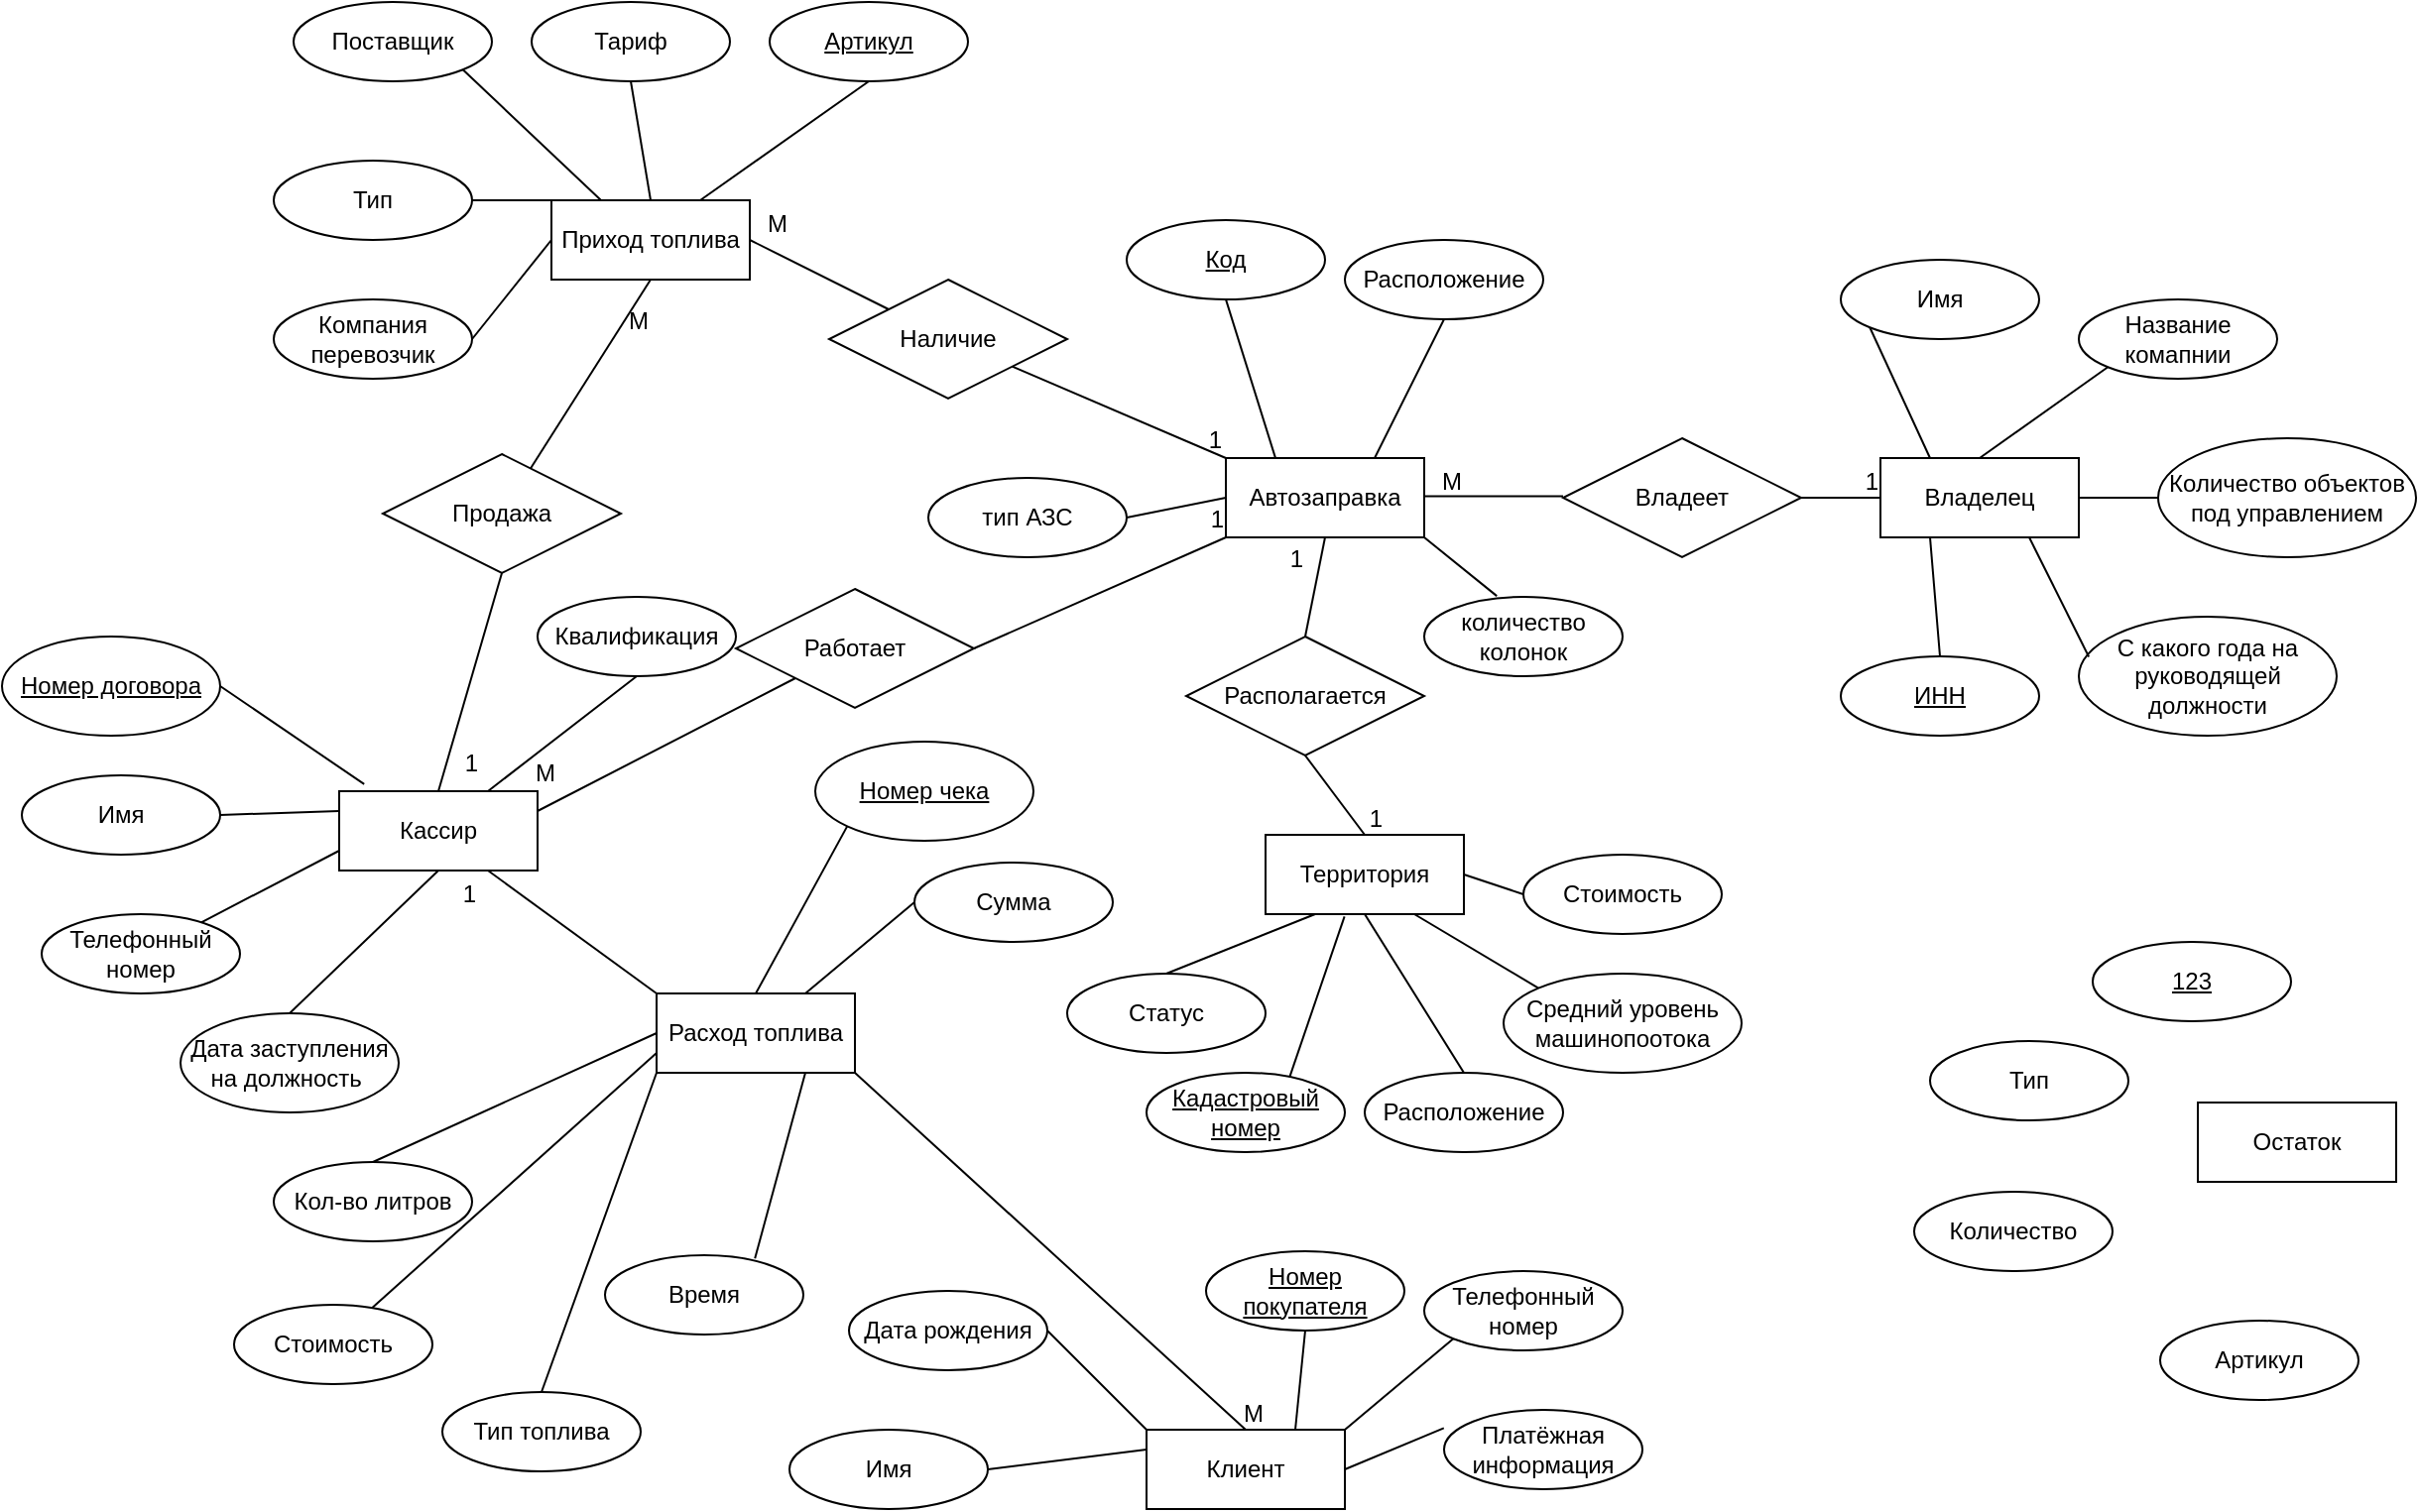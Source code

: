 <mxfile version="24.7.1" type="device">
  <diagram name="Page-1" id="e56a1550-8fbb-45ad-956c-1786394a9013">
    <mxGraphModel dx="1562" dy="857" grid="0" gridSize="10" guides="1" tooltips="1" connect="1" arrows="1" fold="1" page="1" pageScale="1" pageWidth="1400" pageHeight="850" background="none" math="0" shadow="0">
      <root>
        <mxCell id="0" />
        <mxCell id="1" parent="0" />
        <mxCell id="tMoY-XdqjkZpPKfcRoFt-1" value="Автозаправка" style="whiteSpace=wrap;html=1;align=center;" parent="1" vertex="1">
          <mxGeometry x="717" y="237" width="100" height="40" as="geometry" />
        </mxCell>
        <mxCell id="tMoY-XdqjkZpPKfcRoFt-2" value="Владелец" style="whiteSpace=wrap;html=1;align=center;" parent="1" vertex="1">
          <mxGeometry x="1047" y="237" width="100" height="40" as="geometry" />
        </mxCell>
        <mxCell id="tMoY-XdqjkZpPKfcRoFt-3" value="Кассир" style="whiteSpace=wrap;html=1;align=center;" parent="1" vertex="1">
          <mxGeometry x="270" y="405" width="100" height="40" as="geometry" />
        </mxCell>
        <mxCell id="tMoY-XdqjkZpPKfcRoFt-5" value="Приход топлива" style="whiteSpace=wrap;html=1;align=center;" parent="1" vertex="1">
          <mxGeometry x="377" y="107" width="100" height="40" as="geometry" />
        </mxCell>
        <mxCell id="tMoY-XdqjkZpPKfcRoFt-6" value="Имя" style="ellipse;whiteSpace=wrap;html=1;align=center;fontStyle=0;" parent="1" vertex="1">
          <mxGeometry x="1027" y="137" width="100" height="40" as="geometry" />
        </mxCell>
        <mxCell id="tMoY-XdqjkZpPKfcRoFt-9" value="" style="endArrow=none;html=1;rounded=0;entryX=0;entryY=1;entryDx=0;entryDy=0;exitX=0.25;exitY=0;exitDx=0;exitDy=0;" parent="1" source="tMoY-XdqjkZpPKfcRoFt-2" target="tMoY-XdqjkZpPKfcRoFt-6" edge="1">
          <mxGeometry relative="1" as="geometry">
            <mxPoint x="637" y="417" as="sourcePoint" />
            <mxPoint x="797" y="417" as="targetPoint" />
          </mxGeometry>
        </mxCell>
        <mxCell id="tMoY-XdqjkZpPKfcRoFt-10" value="Название комапнии" style="ellipse;whiteSpace=wrap;html=1;align=center;" parent="1" vertex="1">
          <mxGeometry x="1147" y="157" width="100" height="40" as="geometry" />
        </mxCell>
        <mxCell id="tMoY-XdqjkZpPKfcRoFt-11" value="" style="endArrow=none;html=1;rounded=0;entryX=0;entryY=1;entryDx=0;entryDy=0;exitX=0.5;exitY=0;exitDx=0;exitDy=0;" parent="1" source="tMoY-XdqjkZpPKfcRoFt-2" target="tMoY-XdqjkZpPKfcRoFt-10" edge="1">
          <mxGeometry relative="1" as="geometry">
            <mxPoint x="637" y="417" as="sourcePoint" />
            <mxPoint x="797" y="417" as="targetPoint" />
          </mxGeometry>
        </mxCell>
        <mxCell id="tMoY-XdqjkZpPKfcRoFt-12" value="Количество объектов под управлением" style="ellipse;whiteSpace=wrap;html=1;align=center;" parent="1" vertex="1">
          <mxGeometry x="1187" y="227" width="130" height="60" as="geometry" />
        </mxCell>
        <mxCell id="tMoY-XdqjkZpPKfcRoFt-14" value="" style="endArrow=none;html=1;rounded=0;entryX=0;entryY=0.5;entryDx=0;entryDy=0;exitX=1;exitY=0.5;exitDx=0;exitDy=0;" parent="1" source="tMoY-XdqjkZpPKfcRoFt-2" edge="1">
          <mxGeometry relative="1" as="geometry">
            <mxPoint x="677" y="417" as="sourcePoint" />
            <mxPoint x="1187" y="257" as="targetPoint" />
          </mxGeometry>
        </mxCell>
        <mxCell id="tMoY-XdqjkZpPKfcRoFt-15" value="С какого года на руководящей должности" style="ellipse;whiteSpace=wrap;html=1;align=center;" parent="1" vertex="1">
          <mxGeometry x="1147" y="317" width="130" height="60" as="geometry" />
        </mxCell>
        <mxCell id="tMoY-XdqjkZpPKfcRoFt-16" value="" style="endArrow=none;html=1;rounded=0;entryX=0.039;entryY=0.338;entryDx=0;entryDy=0;entryPerimeter=0;exitX=0.75;exitY=1;exitDx=0;exitDy=0;" parent="1" source="tMoY-XdqjkZpPKfcRoFt-2" target="tMoY-XdqjkZpPKfcRoFt-15" edge="1">
          <mxGeometry relative="1" as="geometry">
            <mxPoint x="677" y="417" as="sourcePoint" />
            <mxPoint x="837" y="417" as="targetPoint" />
          </mxGeometry>
        </mxCell>
        <mxCell id="tMoY-XdqjkZpPKfcRoFt-17" value="ИНН" style="ellipse;whiteSpace=wrap;html=1;align=center;fontStyle=4" parent="1" vertex="1">
          <mxGeometry x="1027" y="337" width="100" height="40" as="geometry" />
        </mxCell>
        <mxCell id="tMoY-XdqjkZpPKfcRoFt-18" value="" style="endArrow=none;html=1;rounded=0;entryX=0.25;entryY=1;entryDx=0;entryDy=0;exitX=0.5;exitY=0;exitDx=0;exitDy=0;" parent="1" source="tMoY-XdqjkZpPKfcRoFt-17" target="tMoY-XdqjkZpPKfcRoFt-2" edge="1">
          <mxGeometry relative="1" as="geometry">
            <mxPoint x="677" y="417" as="sourcePoint" />
            <mxPoint x="837" y="417" as="targetPoint" />
          </mxGeometry>
        </mxCell>
        <mxCell id="tMoY-XdqjkZpPKfcRoFt-19" value="Владеет" style="shape=rhombus;perimeter=rhombusPerimeter;whiteSpace=wrap;html=1;align=center;" parent="1" vertex="1">
          <mxGeometry x="887" y="227" width="120" height="60" as="geometry" />
        </mxCell>
        <mxCell id="tMoY-XdqjkZpPKfcRoFt-20" value="" style="endArrow=none;html=1;rounded=0;entryX=0;entryY=0.5;entryDx=0;entryDy=0;exitX=1;exitY=0.5;exitDx=0;exitDy=0;" parent="1" source="tMoY-XdqjkZpPKfcRoFt-19" target="tMoY-XdqjkZpPKfcRoFt-2" edge="1">
          <mxGeometry relative="1" as="geometry">
            <mxPoint x="807" y="377" as="sourcePoint" />
            <mxPoint x="967" y="377" as="targetPoint" />
          </mxGeometry>
        </mxCell>
        <mxCell id="tMoY-XdqjkZpPKfcRoFt-21" value="1" style="resizable=0;html=1;whiteSpace=wrap;align=right;verticalAlign=bottom;" parent="tMoY-XdqjkZpPKfcRoFt-20" connectable="0" vertex="1">
          <mxGeometry x="1" relative="1" as="geometry" />
        </mxCell>
        <mxCell id="tMoY-XdqjkZpPKfcRoFt-22" value="" style="endArrow=none;html=1;rounded=0;exitX=0;exitY=0.5;exitDx=0;exitDy=0;entryX=1;entryY=0.5;entryDx=0;entryDy=0;" parent="1" edge="1">
          <mxGeometry relative="1" as="geometry">
            <mxPoint x="887.0" y="256.29" as="sourcePoint" />
            <mxPoint x="817.0" y="256.29" as="targetPoint" />
          </mxGeometry>
        </mxCell>
        <mxCell id="tMoY-XdqjkZpPKfcRoFt-23" value="М" style="resizable=0;html=1;whiteSpace=wrap;align=right;verticalAlign=bottom;" parent="tMoY-XdqjkZpPKfcRoFt-22" connectable="0" vertex="1">
          <mxGeometry x="1" relative="1" as="geometry">
            <mxPoint x="20" y="1" as="offset" />
          </mxGeometry>
        </mxCell>
        <mxCell id="tMoY-XdqjkZpPKfcRoFt-24" value="Код" style="ellipse;whiteSpace=wrap;html=1;align=center;fontStyle=4;" parent="1" vertex="1">
          <mxGeometry x="667" y="117" width="100" height="40" as="geometry" />
        </mxCell>
        <mxCell id="tMoY-XdqjkZpPKfcRoFt-25" value="" style="endArrow=none;html=1;rounded=0;exitX=0.5;exitY=1;exitDx=0;exitDy=0;entryX=0.25;entryY=0;entryDx=0;entryDy=0;" parent="1" source="tMoY-XdqjkZpPKfcRoFt-24" target="tMoY-XdqjkZpPKfcRoFt-1" edge="1">
          <mxGeometry relative="1" as="geometry">
            <mxPoint x="607" y="347" as="sourcePoint" />
            <mxPoint x="767" y="347" as="targetPoint" />
          </mxGeometry>
        </mxCell>
        <mxCell id="tMoY-XdqjkZpPKfcRoFt-26" value="Расположение" style="ellipse;whiteSpace=wrap;html=1;align=center;fontStyle=0;" parent="1" vertex="1">
          <mxGeometry x="777" y="127" width="100" height="40" as="geometry" />
        </mxCell>
        <mxCell id="tMoY-XdqjkZpPKfcRoFt-27" value="" style="endArrow=none;html=1;rounded=0;exitX=0.5;exitY=1;exitDx=0;exitDy=0;entryX=0.75;entryY=0;entryDx=0;entryDy=0;" parent="1" source="tMoY-XdqjkZpPKfcRoFt-26" target="tMoY-XdqjkZpPKfcRoFt-1" edge="1">
          <mxGeometry relative="1" as="geometry">
            <mxPoint x="677" y="417" as="sourcePoint" />
            <mxPoint x="837" y="417" as="targetPoint" />
          </mxGeometry>
        </mxCell>
        <mxCell id="tMoY-XdqjkZpPKfcRoFt-28" value="тип АЗС" style="ellipse;whiteSpace=wrap;html=1;align=center;" parent="1" vertex="1">
          <mxGeometry x="567" y="247" width="100" height="40" as="geometry" />
        </mxCell>
        <mxCell id="tMoY-XdqjkZpPKfcRoFt-29" value="" style="endArrow=none;html=1;rounded=0;exitX=1;exitY=0.5;exitDx=0;exitDy=0;entryX=0;entryY=0.5;entryDx=0;entryDy=0;" parent="1" source="tMoY-XdqjkZpPKfcRoFt-28" target="tMoY-XdqjkZpPKfcRoFt-1" edge="1">
          <mxGeometry relative="1" as="geometry">
            <mxPoint x="617" y="327" as="sourcePoint" />
            <mxPoint x="777" y="327" as="targetPoint" />
          </mxGeometry>
        </mxCell>
        <mxCell id="tMoY-XdqjkZpPKfcRoFt-30" value="количество колонок" style="ellipse;whiteSpace=wrap;html=1;align=center;" parent="1" vertex="1">
          <mxGeometry x="817" y="307" width="100" height="40" as="geometry" />
        </mxCell>
        <mxCell id="tMoY-XdqjkZpPKfcRoFt-31" value="Имя" style="ellipse;whiteSpace=wrap;html=1;align=center;fontStyle=0;" parent="1" vertex="1">
          <mxGeometry x="110" y="397" width="100" height="40" as="geometry" />
        </mxCell>
        <mxCell id="tMoY-XdqjkZpPKfcRoFt-32" value="Телефонный номер" style="ellipse;whiteSpace=wrap;html=1;align=center;fontStyle=0;" parent="1" vertex="1">
          <mxGeometry x="120" y="467" width="100" height="40" as="geometry" />
        </mxCell>
        <mxCell id="tMoY-XdqjkZpPKfcRoFt-33" value="Дата заступления на должность&amp;nbsp;" style="ellipse;whiteSpace=wrap;html=1;align=center;" parent="1" vertex="1">
          <mxGeometry x="190" y="517" width="110" height="50" as="geometry" />
        </mxCell>
        <mxCell id="tMoY-XdqjkZpPKfcRoFt-34" value="Квалификация" style="ellipse;whiteSpace=wrap;html=1;align=center;" parent="1" vertex="1">
          <mxGeometry x="370" y="307" width="100" height="40" as="geometry" />
        </mxCell>
        <mxCell id="tMoY-XdqjkZpPKfcRoFt-35" value="Номер договора" style="ellipse;whiteSpace=wrap;html=1;align=center;fontStyle=4" parent="1" vertex="1">
          <mxGeometry x="100" y="327" width="110" height="50" as="geometry" />
        </mxCell>
        <mxCell id="tMoY-XdqjkZpPKfcRoFt-36" value="" style="endArrow=none;html=1;rounded=0;exitX=1;exitY=0.5;exitDx=0;exitDy=0;entryX=0.126;entryY=-0.089;entryDx=0;entryDy=0;entryPerimeter=0;" parent="1" source="tMoY-XdqjkZpPKfcRoFt-35" target="tMoY-XdqjkZpPKfcRoFt-3" edge="1">
          <mxGeometry relative="1" as="geometry">
            <mxPoint x="610" y="407" as="sourcePoint" />
            <mxPoint x="770" y="407" as="targetPoint" />
          </mxGeometry>
        </mxCell>
        <mxCell id="tMoY-XdqjkZpPKfcRoFt-37" value="" style="endArrow=none;html=1;rounded=0;exitX=1;exitY=0.5;exitDx=0;exitDy=0;entryX=0;entryY=0.25;entryDx=0;entryDy=0;" parent="1" source="tMoY-XdqjkZpPKfcRoFt-31" target="tMoY-XdqjkZpPKfcRoFt-3" edge="1">
          <mxGeometry relative="1" as="geometry">
            <mxPoint x="610" y="407" as="sourcePoint" />
            <mxPoint x="770" y="407" as="targetPoint" />
          </mxGeometry>
        </mxCell>
        <mxCell id="tMoY-XdqjkZpPKfcRoFt-38" value="" style="endArrow=none;html=1;rounded=0;entryX=0;entryY=0.75;entryDx=0;entryDy=0;" parent="1" source="tMoY-XdqjkZpPKfcRoFt-32" target="tMoY-XdqjkZpPKfcRoFt-3" edge="1">
          <mxGeometry relative="1" as="geometry">
            <mxPoint x="610" y="407" as="sourcePoint" />
            <mxPoint x="770" y="407" as="targetPoint" />
          </mxGeometry>
        </mxCell>
        <mxCell id="tMoY-XdqjkZpPKfcRoFt-39" value="" style="endArrow=none;html=1;rounded=0;exitX=0.5;exitY=0;exitDx=0;exitDy=0;entryX=0.5;entryY=1;entryDx=0;entryDy=0;" parent="1" target="tMoY-XdqjkZpPKfcRoFt-3" edge="1">
          <mxGeometry relative="1" as="geometry">
            <mxPoint x="245" y="517" as="sourcePoint" />
            <mxPoint x="770" y="407" as="targetPoint" />
          </mxGeometry>
        </mxCell>
        <mxCell id="tMoY-XdqjkZpPKfcRoFt-40" value="" style="endArrow=none;html=1;rounded=0;exitX=0.5;exitY=1;exitDx=0;exitDy=0;entryX=0.75;entryY=0;entryDx=0;entryDy=0;" parent="1" source="tMoY-XdqjkZpPKfcRoFt-34" target="tMoY-XdqjkZpPKfcRoFt-3" edge="1">
          <mxGeometry relative="1" as="geometry">
            <mxPoint x="610" y="407" as="sourcePoint" />
            <mxPoint x="770" y="407" as="targetPoint" />
          </mxGeometry>
        </mxCell>
        <mxCell id="tMoY-XdqjkZpPKfcRoFt-41" value="Продажа" style="shape=rhombus;perimeter=rhombusPerimeter;whiteSpace=wrap;html=1;align=center;" parent="1" vertex="1">
          <mxGeometry x="292" y="235" width="120" height="60" as="geometry" />
        </mxCell>
        <mxCell id="tMoY-XdqjkZpPKfcRoFt-42" value="" style="endArrow=none;html=1;rounded=0;entryX=0.5;entryY=1;entryDx=0;entryDy=0;" parent="1" source="tMoY-XdqjkZpPKfcRoFt-41" target="tMoY-XdqjkZpPKfcRoFt-5" edge="1">
          <mxGeometry relative="1" as="geometry">
            <mxPoint x="807" y="417" as="sourcePoint" />
            <mxPoint x="967" y="417" as="targetPoint" />
          </mxGeometry>
        </mxCell>
        <mxCell id="tMoY-XdqjkZpPKfcRoFt-43" value="М" style="resizable=0;html=1;whiteSpace=wrap;align=right;verticalAlign=bottom;" parent="tMoY-XdqjkZpPKfcRoFt-42" connectable="0" vertex="1">
          <mxGeometry x="1" relative="1" as="geometry">
            <mxPoint y="30" as="offset" />
          </mxGeometry>
        </mxCell>
        <mxCell id="tMoY-XdqjkZpPKfcRoFt-44" value="" style="endArrow=none;html=1;rounded=0;entryX=0.5;entryY=0;entryDx=0;entryDy=0;exitX=0.5;exitY=1;exitDx=0;exitDy=0;" parent="1" source="tMoY-XdqjkZpPKfcRoFt-41" target="tMoY-XdqjkZpPKfcRoFt-3" edge="1">
          <mxGeometry relative="1" as="geometry">
            <mxPoint x="397" y="337" as="sourcePoint" />
            <mxPoint x="677.0" y="432" as="targetPoint" />
          </mxGeometry>
        </mxCell>
        <mxCell id="tMoY-XdqjkZpPKfcRoFt-45" value="1" style="resizable=0;html=1;whiteSpace=wrap;align=right;verticalAlign=bottom;" parent="tMoY-XdqjkZpPKfcRoFt-44" connectable="0" vertex="1">
          <mxGeometry x="1" relative="1" as="geometry">
            <mxPoint x="21" y="-5" as="offset" />
          </mxGeometry>
        </mxCell>
        <mxCell id="tMoY-XdqjkZpPKfcRoFt-46" value="Поставщик" style="ellipse;whiteSpace=wrap;html=1;align=center;" parent="1" vertex="1">
          <mxGeometry x="247" y="7" width="100" height="40" as="geometry" />
        </mxCell>
        <mxCell id="tMoY-XdqjkZpPKfcRoFt-47" value="Тариф" style="ellipse;whiteSpace=wrap;html=1;align=center;" parent="1" vertex="1">
          <mxGeometry x="367" y="7" width="100" height="40" as="geometry" />
        </mxCell>
        <mxCell id="tMoY-XdqjkZpPKfcRoFt-48" value="Артикул" style="ellipse;whiteSpace=wrap;html=1;align=center;fontStyle=4;" parent="1" vertex="1">
          <mxGeometry x="487" y="7" width="100" height="40" as="geometry" />
        </mxCell>
        <mxCell id="tMoY-XdqjkZpPKfcRoFt-49" value="Тип" style="ellipse;whiteSpace=wrap;align=center;fontStyle=0;strokeColor=default;html=1;" parent="1" vertex="1">
          <mxGeometry x="237" y="87" width="100" height="40" as="geometry" />
        </mxCell>
        <mxCell id="tMoY-XdqjkZpPKfcRoFt-50" value="Компания перевозчик" style="ellipse;whiteSpace=wrap;html=1;align=center;" parent="1" vertex="1">
          <mxGeometry x="237" y="157" width="100" height="40" as="geometry" />
        </mxCell>
        <mxCell id="tMoY-XdqjkZpPKfcRoFt-51" value="Наличие" style="shape=rhombus;perimeter=rhombusPerimeter;whiteSpace=wrap;html=1;align=center;" parent="1" vertex="1">
          <mxGeometry x="517" y="147" width="120" height="60" as="geometry" />
        </mxCell>
        <mxCell id="tMoY-XdqjkZpPKfcRoFt-52" value="" style="endArrow=none;html=1;rounded=0;entryX=0;entryY=0;entryDx=0;entryDy=0;" parent="1" source="tMoY-XdqjkZpPKfcRoFt-51" target="tMoY-XdqjkZpPKfcRoFt-1" edge="1">
          <mxGeometry relative="1" as="geometry">
            <mxPoint x="727" y="277" as="sourcePoint" />
            <mxPoint x="887" y="277" as="targetPoint" />
          </mxGeometry>
        </mxCell>
        <mxCell id="tMoY-XdqjkZpPKfcRoFt-53" value="1" style="resizable=0;html=1;whiteSpace=wrap;align=right;verticalAlign=bottom;" parent="tMoY-XdqjkZpPKfcRoFt-52" connectable="0" vertex="1">
          <mxGeometry x="1" relative="1" as="geometry" />
        </mxCell>
        <mxCell id="tMoY-XdqjkZpPKfcRoFt-54" value="" style="endArrow=none;html=1;rounded=0;exitX=1;exitY=0.5;exitDx=0;exitDy=0;entryX=0;entryY=0;entryDx=0;entryDy=0;" parent="1" source="tMoY-XdqjkZpPKfcRoFt-5" target="tMoY-XdqjkZpPKfcRoFt-51" edge="1">
          <mxGeometry relative="1" as="geometry">
            <mxPoint x="697" y="436.29" as="sourcePoint" />
            <mxPoint x="857" y="436.29" as="targetPoint" />
          </mxGeometry>
        </mxCell>
        <mxCell id="tMoY-XdqjkZpPKfcRoFt-55" value="М" style="resizable=0;html=1;whiteSpace=wrap;align=right;verticalAlign=bottom;" parent="tMoY-XdqjkZpPKfcRoFt-54" connectable="0" vertex="1">
          <mxGeometry x="1" relative="1" as="geometry">
            <mxPoint x="-50" y="-35" as="offset" />
          </mxGeometry>
        </mxCell>
        <mxCell id="tMoY-XdqjkZpPKfcRoFt-56" value="" style="endArrow=none;html=1;rounded=0;exitX=1;exitY=0.5;exitDx=0;exitDy=0;entryX=0;entryY=0.5;entryDx=0;entryDy=0;" parent="1" source="tMoY-XdqjkZpPKfcRoFt-50" target="tMoY-XdqjkZpPKfcRoFt-5" edge="1">
          <mxGeometry relative="1" as="geometry">
            <mxPoint x="727" y="277" as="sourcePoint" />
            <mxPoint x="887" y="277" as="targetPoint" />
          </mxGeometry>
        </mxCell>
        <mxCell id="tMoY-XdqjkZpPKfcRoFt-57" value="" style="endArrow=none;html=1;rounded=0;exitX=1;exitY=0.5;exitDx=0;exitDy=0;entryX=0;entryY=0;entryDx=0;entryDy=0;" parent="1" source="tMoY-XdqjkZpPKfcRoFt-49" target="tMoY-XdqjkZpPKfcRoFt-5" edge="1">
          <mxGeometry relative="1" as="geometry">
            <mxPoint x="727" y="277" as="sourcePoint" />
            <mxPoint x="887" y="277" as="targetPoint" />
          </mxGeometry>
        </mxCell>
        <mxCell id="tMoY-XdqjkZpPKfcRoFt-58" value="" style="endArrow=none;html=1;rounded=0;exitX=1;exitY=1;exitDx=0;exitDy=0;entryX=0.25;entryY=0;entryDx=0;entryDy=0;" parent="1" source="tMoY-XdqjkZpPKfcRoFt-46" target="tMoY-XdqjkZpPKfcRoFt-5" edge="1">
          <mxGeometry relative="1" as="geometry">
            <mxPoint x="727" y="277" as="sourcePoint" />
            <mxPoint x="887" y="277" as="targetPoint" />
          </mxGeometry>
        </mxCell>
        <mxCell id="tMoY-XdqjkZpPKfcRoFt-59" value="" style="endArrow=none;html=1;rounded=0;exitX=0.5;exitY=1;exitDx=0;exitDy=0;entryX=0.5;entryY=0;entryDx=0;entryDy=0;" parent="1" source="tMoY-XdqjkZpPKfcRoFt-47" target="tMoY-XdqjkZpPKfcRoFt-5" edge="1">
          <mxGeometry relative="1" as="geometry">
            <mxPoint x="727" y="277" as="sourcePoint" />
            <mxPoint x="887" y="277" as="targetPoint" />
          </mxGeometry>
        </mxCell>
        <mxCell id="tMoY-XdqjkZpPKfcRoFt-60" value="" style="endArrow=none;html=1;rounded=0;exitX=0.5;exitY=1;exitDx=0;exitDy=0;entryX=0.75;entryY=0;entryDx=0;entryDy=0;" parent="1" source="tMoY-XdqjkZpPKfcRoFt-48" target="tMoY-XdqjkZpPKfcRoFt-5" edge="1">
          <mxGeometry relative="1" as="geometry">
            <mxPoint x="727" y="277" as="sourcePoint" />
            <mxPoint x="887" y="277" as="targetPoint" />
          </mxGeometry>
        </mxCell>
        <mxCell id="tMoY-XdqjkZpPKfcRoFt-61" value="Территория" style="whiteSpace=wrap;html=1;align=center;" parent="1" vertex="1">
          <mxGeometry x="737" y="427" width="100" height="40" as="geometry" />
        </mxCell>
        <mxCell id="tMoY-XdqjkZpPKfcRoFt-62" value="Статус" style="ellipse;whiteSpace=wrap;html=1;align=center;" parent="1" vertex="1">
          <mxGeometry x="637" y="497" width="100" height="40" as="geometry" />
        </mxCell>
        <mxCell id="tMoY-XdqjkZpPKfcRoFt-63" value="Расположение" style="ellipse;whiteSpace=wrap;html=1;align=center;fontStyle=0;" parent="1" vertex="1">
          <mxGeometry x="787" y="547" width="100" height="40" as="geometry" />
        </mxCell>
        <mxCell id="tMoY-XdqjkZpPKfcRoFt-64" value="Средний уровень машинопоотока" style="ellipse;whiteSpace=wrap;html=1;align=center;" parent="1" vertex="1">
          <mxGeometry x="857" y="497" width="120" height="50" as="geometry" />
        </mxCell>
        <mxCell id="tMoY-XdqjkZpPKfcRoFt-65" value="Стоимость" style="ellipse;whiteSpace=wrap;html=1;align=center;" parent="1" vertex="1">
          <mxGeometry x="867" y="437" width="100" height="40" as="geometry" />
        </mxCell>
        <mxCell id="tMoY-XdqjkZpPKfcRoFt-66" value="" style="endArrow=none;html=1;rounded=0;exitX=0.5;exitY=0;exitDx=0;exitDy=0;entryX=0.25;entryY=1;entryDx=0;entryDy=0;" parent="1" source="tMoY-XdqjkZpPKfcRoFt-62" target="tMoY-XdqjkZpPKfcRoFt-61" edge="1">
          <mxGeometry relative="1" as="geometry">
            <mxPoint x="727" y="277" as="sourcePoint" />
            <mxPoint x="887" y="277" as="targetPoint" />
          </mxGeometry>
        </mxCell>
        <mxCell id="tMoY-XdqjkZpPKfcRoFt-67" value="" style="endArrow=none;html=1;rounded=0;exitX=0.5;exitY=0;exitDx=0;exitDy=0;entryX=0.5;entryY=1;entryDx=0;entryDy=0;" parent="1" source="tMoY-XdqjkZpPKfcRoFt-63" target="tMoY-XdqjkZpPKfcRoFt-61" edge="1">
          <mxGeometry relative="1" as="geometry">
            <mxPoint x="727" y="277" as="sourcePoint" />
            <mxPoint x="887" y="277" as="targetPoint" />
          </mxGeometry>
        </mxCell>
        <mxCell id="tMoY-XdqjkZpPKfcRoFt-68" value="" style="endArrow=none;html=1;rounded=0;exitX=0;exitY=0;exitDx=0;exitDy=0;entryX=0.75;entryY=1;entryDx=0;entryDy=0;" parent="1" source="tMoY-XdqjkZpPKfcRoFt-64" target="tMoY-XdqjkZpPKfcRoFt-61" edge="1">
          <mxGeometry relative="1" as="geometry">
            <mxPoint x="727" y="277" as="sourcePoint" />
            <mxPoint x="887" y="277" as="targetPoint" />
          </mxGeometry>
        </mxCell>
        <mxCell id="tMoY-XdqjkZpPKfcRoFt-69" value="" style="endArrow=none;html=1;rounded=0;exitX=0;exitY=0.5;exitDx=0;exitDy=0;entryX=1;entryY=0.5;entryDx=0;entryDy=0;" parent="1" source="tMoY-XdqjkZpPKfcRoFt-65" target="tMoY-XdqjkZpPKfcRoFt-61" edge="1">
          <mxGeometry relative="1" as="geometry">
            <mxPoint x="727" y="277" as="sourcePoint" />
            <mxPoint x="887" y="277" as="targetPoint" />
          </mxGeometry>
        </mxCell>
        <mxCell id="tMoY-XdqjkZpPKfcRoFt-70" value="Располагается" style="shape=rhombus;perimeter=rhombusPerimeter;whiteSpace=wrap;html=1;align=center;" parent="1" vertex="1">
          <mxGeometry x="697" y="327" width="120" height="60" as="geometry" />
        </mxCell>
        <mxCell id="tMoY-XdqjkZpPKfcRoFt-71" value="" style="endArrow=none;html=1;rounded=0;exitX=0.5;exitY=0;exitDx=0;exitDy=0;entryX=0.5;entryY=1;entryDx=0;entryDy=0;" parent="1" source="tMoY-XdqjkZpPKfcRoFt-70" target="tMoY-XdqjkZpPKfcRoFt-1" edge="1">
          <mxGeometry relative="1" as="geometry">
            <mxPoint x="727" y="277" as="sourcePoint" />
            <mxPoint x="887" y="277" as="targetPoint" />
          </mxGeometry>
        </mxCell>
        <mxCell id="tMoY-XdqjkZpPKfcRoFt-72" value="1" style="resizable=0;html=1;whiteSpace=wrap;align=right;verticalAlign=bottom;" parent="tMoY-XdqjkZpPKfcRoFt-71" connectable="0" vertex="1">
          <mxGeometry x="1" relative="1" as="geometry">
            <mxPoint x="-10" y="20" as="offset" />
          </mxGeometry>
        </mxCell>
        <mxCell id="tMoY-XdqjkZpPKfcRoFt-73" value="" style="endArrow=none;html=1;rounded=0;exitX=0.5;exitY=1;exitDx=0;exitDy=0;entryX=0.5;entryY=0;entryDx=0;entryDy=0;" parent="1" source="tMoY-XdqjkZpPKfcRoFt-70" target="tMoY-XdqjkZpPKfcRoFt-61" edge="1">
          <mxGeometry relative="1" as="geometry">
            <mxPoint x="727" y="277" as="sourcePoint" />
            <mxPoint x="887" y="277" as="targetPoint" />
          </mxGeometry>
        </mxCell>
        <mxCell id="tMoY-XdqjkZpPKfcRoFt-74" value="1" style="resizable=0;html=1;whiteSpace=wrap;align=right;verticalAlign=bottom;" parent="tMoY-XdqjkZpPKfcRoFt-73" connectable="0" vertex="1">
          <mxGeometry x="1" relative="1" as="geometry">
            <mxPoint x="10" as="offset" />
          </mxGeometry>
        </mxCell>
        <mxCell id="tMoY-XdqjkZpPKfcRoFt-75" value="" style="endArrow=none;html=1;rounded=0;exitX=0.366;exitY=-0.011;exitDx=0;exitDy=0;exitPerimeter=0;entryX=1;entryY=1;entryDx=0;entryDy=0;" parent="1" source="tMoY-XdqjkZpPKfcRoFt-30" target="tMoY-XdqjkZpPKfcRoFt-1" edge="1">
          <mxGeometry relative="1" as="geometry">
            <mxPoint x="727" y="277" as="sourcePoint" />
            <mxPoint x="887" y="277" as="targetPoint" />
          </mxGeometry>
        </mxCell>
        <mxCell id="kneYRZzA9G0D2PSfeeQU-2" value="Кадастровый номер" style="ellipse;whiteSpace=wrap;html=1;align=center;fontStyle=4;" parent="1" vertex="1">
          <mxGeometry x="677" y="547" width="100" height="40" as="geometry" />
        </mxCell>
        <mxCell id="kneYRZzA9G0D2PSfeeQU-3" value="" style="endArrow=none;html=1;rounded=0;exitX=0.398;exitY=1.029;exitDx=0;exitDy=0;exitPerimeter=0;entryX=0.721;entryY=0.058;entryDx=0;entryDy=0;entryPerimeter=0;" parent="1" source="tMoY-XdqjkZpPKfcRoFt-61" target="kneYRZzA9G0D2PSfeeQU-2" edge="1">
          <mxGeometry relative="1" as="geometry">
            <mxPoint x="677" y="507" as="sourcePoint" />
            <mxPoint x="837" y="507" as="targetPoint" />
          </mxGeometry>
        </mxCell>
        <mxCell id="kneYRZzA9G0D2PSfeeQU-5" value="Клиент" style="whiteSpace=wrap;html=1;align=center;" parent="1" vertex="1">
          <mxGeometry x="677" y="727" width="100" height="40" as="geometry" />
        </mxCell>
        <mxCell id="kneYRZzA9G0D2PSfeeQU-9" value="" style="endArrow=none;html=1;rounded=0;entryX=0.75;entryY=1;entryDx=0;entryDy=0;exitX=0;exitY=0;exitDx=0;exitDy=0;" parent="1" source="Y7qk6iliGc3imm8OcjUZ-1" target="tMoY-XdqjkZpPKfcRoFt-3" edge="1">
          <mxGeometry relative="1" as="geometry">
            <mxPoint x="435" y="454" as="sourcePoint" />
            <mxPoint x="757" y="547" as="targetPoint" />
          </mxGeometry>
        </mxCell>
        <mxCell id="kneYRZzA9G0D2PSfeeQU-10" value="1" style="resizable=0;html=1;whiteSpace=wrap;align=right;verticalAlign=bottom;" parent="kneYRZzA9G0D2PSfeeQU-9" connectable="0" vertex="1">
          <mxGeometry x="1" relative="1" as="geometry">
            <mxPoint x="-5" y="20" as="offset" />
          </mxGeometry>
        </mxCell>
        <mxCell id="kneYRZzA9G0D2PSfeeQU-11" value="" style="endArrow=none;html=1;rounded=0;entryX=0.5;entryY=0;entryDx=0;entryDy=0;exitX=1;exitY=1;exitDx=0;exitDy=0;" parent="1" source="Y7qk6iliGc3imm8OcjUZ-1" target="kneYRZzA9G0D2PSfeeQU-5" edge="1">
          <mxGeometry relative="1" as="geometry">
            <mxPoint x="596" y="579" as="sourcePoint" />
            <mxPoint x="807" y="547" as="targetPoint" />
          </mxGeometry>
        </mxCell>
        <mxCell id="kneYRZzA9G0D2PSfeeQU-12" value="М" style="resizable=0;html=1;whiteSpace=wrap;align=right;verticalAlign=bottom;" parent="kneYRZzA9G0D2PSfeeQU-11" connectable="0" vertex="1">
          <mxGeometry x="1" relative="1" as="geometry">
            <mxPoint x="10" as="offset" />
          </mxGeometry>
        </mxCell>
        <mxCell id="kneYRZzA9G0D2PSfeeQU-13" value="Имя" style="ellipse;whiteSpace=wrap;html=1;align=center;" parent="1" vertex="1">
          <mxGeometry x="497" y="727" width="100" height="40" as="geometry" />
        </mxCell>
        <mxCell id="kneYRZzA9G0D2PSfeeQU-14" value="Телефонный номер" style="ellipse;whiteSpace=wrap;html=1;align=center;" parent="1" vertex="1">
          <mxGeometry x="817" y="647" width="100" height="40" as="geometry" />
        </mxCell>
        <mxCell id="kneYRZzA9G0D2PSfeeQU-15" value="Платёжная информация" style="ellipse;whiteSpace=wrap;html=1;align=center;" parent="1" vertex="1">
          <mxGeometry x="827" y="717" width="100" height="40" as="geometry" />
        </mxCell>
        <mxCell id="kneYRZzA9G0D2PSfeeQU-16" value="&lt;u&gt;Номер покупателя&lt;/u&gt;" style="ellipse;whiteSpace=wrap;html=1;align=center;" parent="1" vertex="1">
          <mxGeometry x="707" y="637" width="100" height="40" as="geometry" />
        </mxCell>
        <mxCell id="kneYRZzA9G0D2PSfeeQU-18" value="" style="endArrow=none;html=1;rounded=0;exitX=1;exitY=0.5;exitDx=0;exitDy=0;entryX=0;entryY=0.25;entryDx=0;entryDy=0;" parent="1" source="kneYRZzA9G0D2PSfeeQU-13" target="kneYRZzA9G0D2PSfeeQU-5" edge="1">
          <mxGeometry relative="1" as="geometry">
            <mxPoint x="617" y="447" as="sourcePoint" />
            <mxPoint x="777" y="447" as="targetPoint" />
          </mxGeometry>
        </mxCell>
        <mxCell id="kneYRZzA9G0D2PSfeeQU-19" value="" style="endArrow=none;html=1;rounded=0;exitX=0.5;exitY=1;exitDx=0;exitDy=0;entryX=0.75;entryY=0;entryDx=0;entryDy=0;" parent="1" source="kneYRZzA9G0D2PSfeeQU-16" target="kneYRZzA9G0D2PSfeeQU-5" edge="1">
          <mxGeometry relative="1" as="geometry">
            <mxPoint x="617" y="447" as="sourcePoint" />
            <mxPoint x="777" y="447" as="targetPoint" />
          </mxGeometry>
        </mxCell>
        <mxCell id="kneYRZzA9G0D2PSfeeQU-20" value="" style="endArrow=none;html=1;rounded=0;exitX=0;exitY=1;exitDx=0;exitDy=0;entryX=1;entryY=0;entryDx=0;entryDy=0;" parent="1" source="kneYRZzA9G0D2PSfeeQU-14" target="kneYRZzA9G0D2PSfeeQU-5" edge="1">
          <mxGeometry relative="1" as="geometry">
            <mxPoint x="617" y="447" as="sourcePoint" />
            <mxPoint x="777" y="447" as="targetPoint" />
          </mxGeometry>
        </mxCell>
        <mxCell id="kneYRZzA9G0D2PSfeeQU-21" value="" style="endArrow=none;html=1;rounded=0;exitX=-0.001;exitY=0.229;exitDx=0;exitDy=0;exitPerimeter=0;entryX=1;entryY=0.5;entryDx=0;entryDy=0;" parent="1" source="kneYRZzA9G0D2PSfeeQU-15" target="kneYRZzA9G0D2PSfeeQU-5" edge="1">
          <mxGeometry relative="1" as="geometry">
            <mxPoint x="617" y="447" as="sourcePoint" />
            <mxPoint x="777" y="447" as="targetPoint" />
          </mxGeometry>
        </mxCell>
        <mxCell id="kneYRZzA9G0D2PSfeeQU-22" value="Дата рождения" style="ellipse;whiteSpace=wrap;html=1;align=center;" parent="1" vertex="1">
          <mxGeometry x="527" y="657" width="100" height="40" as="geometry" />
        </mxCell>
        <mxCell id="kneYRZzA9G0D2PSfeeQU-23" value="" style="endArrow=none;html=1;rounded=0;exitX=1;exitY=0.5;exitDx=0;exitDy=0;entryX=0;entryY=0;entryDx=0;entryDy=0;" parent="1" source="kneYRZzA9G0D2PSfeeQU-22" target="kneYRZzA9G0D2PSfeeQU-5" edge="1">
          <mxGeometry relative="1" as="geometry">
            <mxPoint x="607" y="397" as="sourcePoint" />
            <mxPoint x="767" y="397" as="targetPoint" />
          </mxGeometry>
        </mxCell>
        <mxCell id="kneYRZzA9G0D2PSfeeQU-24" value="Работает" style="shape=rhombus;perimeter=rhombusPerimeter;whiteSpace=wrap;html=1;align=center;" parent="1" vertex="1">
          <mxGeometry x="470" y="303" width="120" height="60" as="geometry" />
        </mxCell>
        <mxCell id="kneYRZzA9G0D2PSfeeQU-27" value="" style="endArrow=none;html=1;rounded=0;entryX=0;entryY=1;entryDx=0;entryDy=0;exitX=1;exitY=0.5;exitDx=0;exitDy=0;" parent="1" target="tMoY-XdqjkZpPKfcRoFt-1" edge="1" source="kneYRZzA9G0D2PSfeeQU-24">
          <mxGeometry relative="1" as="geometry">
            <mxPoint x="637" y="367" as="sourcePoint" />
            <mxPoint x="767" y="437" as="targetPoint" />
          </mxGeometry>
        </mxCell>
        <mxCell id="kneYRZzA9G0D2PSfeeQU-28" value="1" style="resizable=0;html=1;whiteSpace=wrap;align=right;verticalAlign=bottom;" parent="kneYRZzA9G0D2PSfeeQU-27" connectable="0" vertex="1">
          <mxGeometry x="1" relative="1" as="geometry" />
        </mxCell>
        <mxCell id="kneYRZzA9G0D2PSfeeQU-29" value="" style="endArrow=none;html=1;rounded=0;exitX=0;exitY=1;exitDx=0;exitDy=0;entryX=1;entryY=0.25;entryDx=0;entryDy=0;" parent="1" source="kneYRZzA9G0D2PSfeeQU-24" target="tMoY-XdqjkZpPKfcRoFt-3" edge="1">
          <mxGeometry relative="1" as="geometry">
            <mxPoint x="607" y="437" as="sourcePoint" />
            <mxPoint x="767" y="437" as="targetPoint" />
          </mxGeometry>
        </mxCell>
        <mxCell id="kneYRZzA9G0D2PSfeeQU-30" value="М" style="resizable=0;html=1;whiteSpace=wrap;align=right;verticalAlign=bottom;" parent="kneYRZzA9G0D2PSfeeQU-29" connectable="0" vertex="1">
          <mxGeometry x="1" relative="1" as="geometry">
            <mxPoint x="10" y="-10" as="offset" />
          </mxGeometry>
        </mxCell>
        <mxCell id="Y7qk6iliGc3imm8OcjUZ-1" value="Расход топлива" style="whiteSpace=wrap;html=1;align=center;" vertex="1" parent="1">
          <mxGeometry x="430" y="507" width="100" height="40" as="geometry" />
        </mxCell>
        <mxCell id="Y7qk6iliGc3imm8OcjUZ-3" value="Номер чека" style="ellipse;whiteSpace=wrap;html=1;align=center;fontStyle=4" vertex="1" parent="1">
          <mxGeometry x="510" y="380" width="110" height="50" as="geometry" />
        </mxCell>
        <mxCell id="Y7qk6iliGc3imm8OcjUZ-4" value="" style="endArrow=none;html=1;rounded=0;entryX=0;entryY=1;entryDx=0;entryDy=0;exitX=0.5;exitY=0;exitDx=0;exitDy=0;" edge="1" parent="1" source="Y7qk6iliGc3imm8OcjUZ-1" target="Y7qk6iliGc3imm8OcjUZ-3">
          <mxGeometry relative="1" as="geometry">
            <mxPoint x="445" y="464" as="sourcePoint" />
            <mxPoint x="355" y="455" as="targetPoint" />
          </mxGeometry>
        </mxCell>
        <mxCell id="Y7qk6iliGc3imm8OcjUZ-6" value="Сумма" style="ellipse;whiteSpace=wrap;html=1;align=center;" vertex="1" parent="1">
          <mxGeometry x="560" y="441" width="100" height="40" as="geometry" />
        </mxCell>
        <mxCell id="Y7qk6iliGc3imm8OcjUZ-7" value="Стоимость" style="ellipse;whiteSpace=wrap;html=1;align=center;" vertex="1" parent="1">
          <mxGeometry x="217" y="664" width="100" height="40" as="geometry" />
        </mxCell>
        <mxCell id="Y7qk6iliGc3imm8OcjUZ-8" value="Тип топлива" style="ellipse;whiteSpace=wrap;html=1;align=center;" vertex="1" parent="1">
          <mxGeometry x="322" y="708" width="100" height="40" as="geometry" />
        </mxCell>
        <mxCell id="Y7qk6iliGc3imm8OcjUZ-9" value="Кол-во литров" style="ellipse;whiteSpace=wrap;html=1;align=center;" vertex="1" parent="1">
          <mxGeometry x="237" y="592" width="100" height="40" as="geometry" />
        </mxCell>
        <mxCell id="Y7qk6iliGc3imm8OcjUZ-10" value="Время" style="ellipse;whiteSpace=wrap;html=1;align=center;" vertex="1" parent="1">
          <mxGeometry x="404" y="639" width="100" height="40" as="geometry" />
        </mxCell>
        <mxCell id="Y7qk6iliGc3imm8OcjUZ-11" value="" style="endArrow=none;html=1;rounded=0;entryX=0;entryY=0.5;entryDx=0;entryDy=0;exitX=0.75;exitY=0;exitDx=0;exitDy=0;" edge="1" parent="1" source="Y7qk6iliGc3imm8OcjUZ-1" target="Y7qk6iliGc3imm8OcjUZ-6">
          <mxGeometry relative="1" as="geometry">
            <mxPoint x="490" y="517" as="sourcePoint" />
            <mxPoint x="536" y="433" as="targetPoint" />
          </mxGeometry>
        </mxCell>
        <mxCell id="Y7qk6iliGc3imm8OcjUZ-12" value="" style="endArrow=none;html=1;rounded=0;entryX=0.5;entryY=0;entryDx=0;entryDy=0;exitX=0;exitY=0.5;exitDx=0;exitDy=0;" edge="1" parent="1" source="Y7qk6iliGc3imm8OcjUZ-1" target="Y7qk6iliGc3imm8OcjUZ-9">
          <mxGeometry relative="1" as="geometry">
            <mxPoint x="500" y="527" as="sourcePoint" />
            <mxPoint x="546" y="443" as="targetPoint" />
          </mxGeometry>
        </mxCell>
        <mxCell id="Y7qk6iliGc3imm8OcjUZ-13" value="" style="endArrow=none;html=1;rounded=0;entryX=0.756;entryY=0.04;entryDx=0;entryDy=0;exitX=0.75;exitY=1;exitDx=0;exitDy=0;entryPerimeter=0;" edge="1" parent="1" source="Y7qk6iliGc3imm8OcjUZ-1" target="Y7qk6iliGc3imm8OcjUZ-10">
          <mxGeometry relative="1" as="geometry">
            <mxPoint x="510" y="537" as="sourcePoint" />
            <mxPoint x="556" y="453" as="targetPoint" />
          </mxGeometry>
        </mxCell>
        <mxCell id="Y7qk6iliGc3imm8OcjUZ-14" value="" style="endArrow=none;html=1;rounded=0;entryX=0.698;entryY=0.035;entryDx=0;entryDy=0;exitX=0;exitY=0.75;exitDx=0;exitDy=0;entryPerimeter=0;" edge="1" parent="1" source="Y7qk6iliGc3imm8OcjUZ-1" target="Y7qk6iliGc3imm8OcjUZ-7">
          <mxGeometry relative="1" as="geometry">
            <mxPoint x="520" y="547" as="sourcePoint" />
            <mxPoint x="566" y="463" as="targetPoint" />
          </mxGeometry>
        </mxCell>
        <mxCell id="Y7qk6iliGc3imm8OcjUZ-15" value="" style="endArrow=none;html=1;rounded=0;entryX=0.5;entryY=0;entryDx=0;entryDy=0;exitX=0;exitY=1;exitDx=0;exitDy=0;" edge="1" parent="1" source="Y7qk6iliGc3imm8OcjUZ-1" target="Y7qk6iliGc3imm8OcjUZ-8">
          <mxGeometry relative="1" as="geometry">
            <mxPoint x="530" y="557" as="sourcePoint" />
            <mxPoint x="576" y="473" as="targetPoint" />
          </mxGeometry>
        </mxCell>
        <mxCell id="Y7qk6iliGc3imm8OcjUZ-16" value="Остаток" style="whiteSpace=wrap;html=1;align=center;" vertex="1" parent="1">
          <mxGeometry x="1207" y="562" width="100" height="40" as="geometry" />
        </mxCell>
        <mxCell id="Y7qk6iliGc3imm8OcjUZ-17" value="Тип" style="ellipse;whiteSpace=wrap;html=1;align=center;" vertex="1" parent="1">
          <mxGeometry x="1072" y="531" width="100" height="40" as="geometry" />
        </mxCell>
        <mxCell id="Y7qk6iliGc3imm8OcjUZ-18" value="Количество" style="ellipse;whiteSpace=wrap;html=1;align=center;" vertex="1" parent="1">
          <mxGeometry x="1064" y="607" width="100" height="40" as="geometry" />
        </mxCell>
        <mxCell id="Y7qk6iliGc3imm8OcjUZ-19" value="Артикул" style="ellipse;whiteSpace=wrap;html=1;align=center;" vertex="1" parent="1">
          <mxGeometry x="1188" y="672" width="100" height="40" as="geometry" />
        </mxCell>
        <mxCell id="Y7qk6iliGc3imm8OcjUZ-20" value="&lt;u&gt;123&lt;/u&gt;" style="ellipse;whiteSpace=wrap;html=1;align=center;" vertex="1" parent="1">
          <mxGeometry x="1154" y="481" width="100" height="40" as="geometry" />
        </mxCell>
      </root>
    </mxGraphModel>
  </diagram>
</mxfile>
